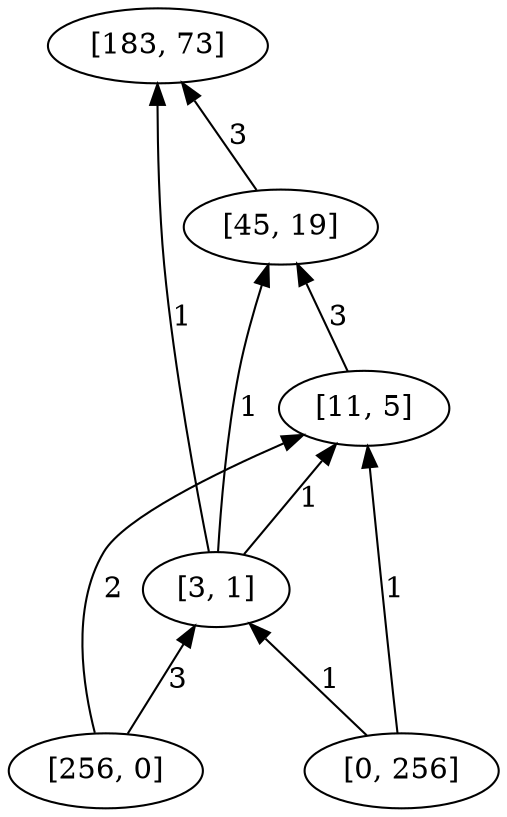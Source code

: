digraph "DD" { 
rankdir = "BT" 
graph [ ordering = "out"];
5001 -> 3[label = "2"];
5001 -> 4[label = "3"];
5002 -> 3[label = "1"];
5002 -> 4[label = "1"];
2 -> 1[label = "3"];
3 -> 2[label = "3"];
4 -> 1[label = "1"];
4 -> 2[label = "1"];
4 -> 3[label = "1"];
5001 [label = "[256, 0]",  shape = oval]
5002 [label = "[0, 256]",  shape = oval]
1 [label = "[183, 73]",  shape = oval]
2 [label = "[45, 19]",  shape = oval]
3 [label = "[11, 5]",  shape = oval]
4 [label = "[3, 1]",  shape = oval]
}

